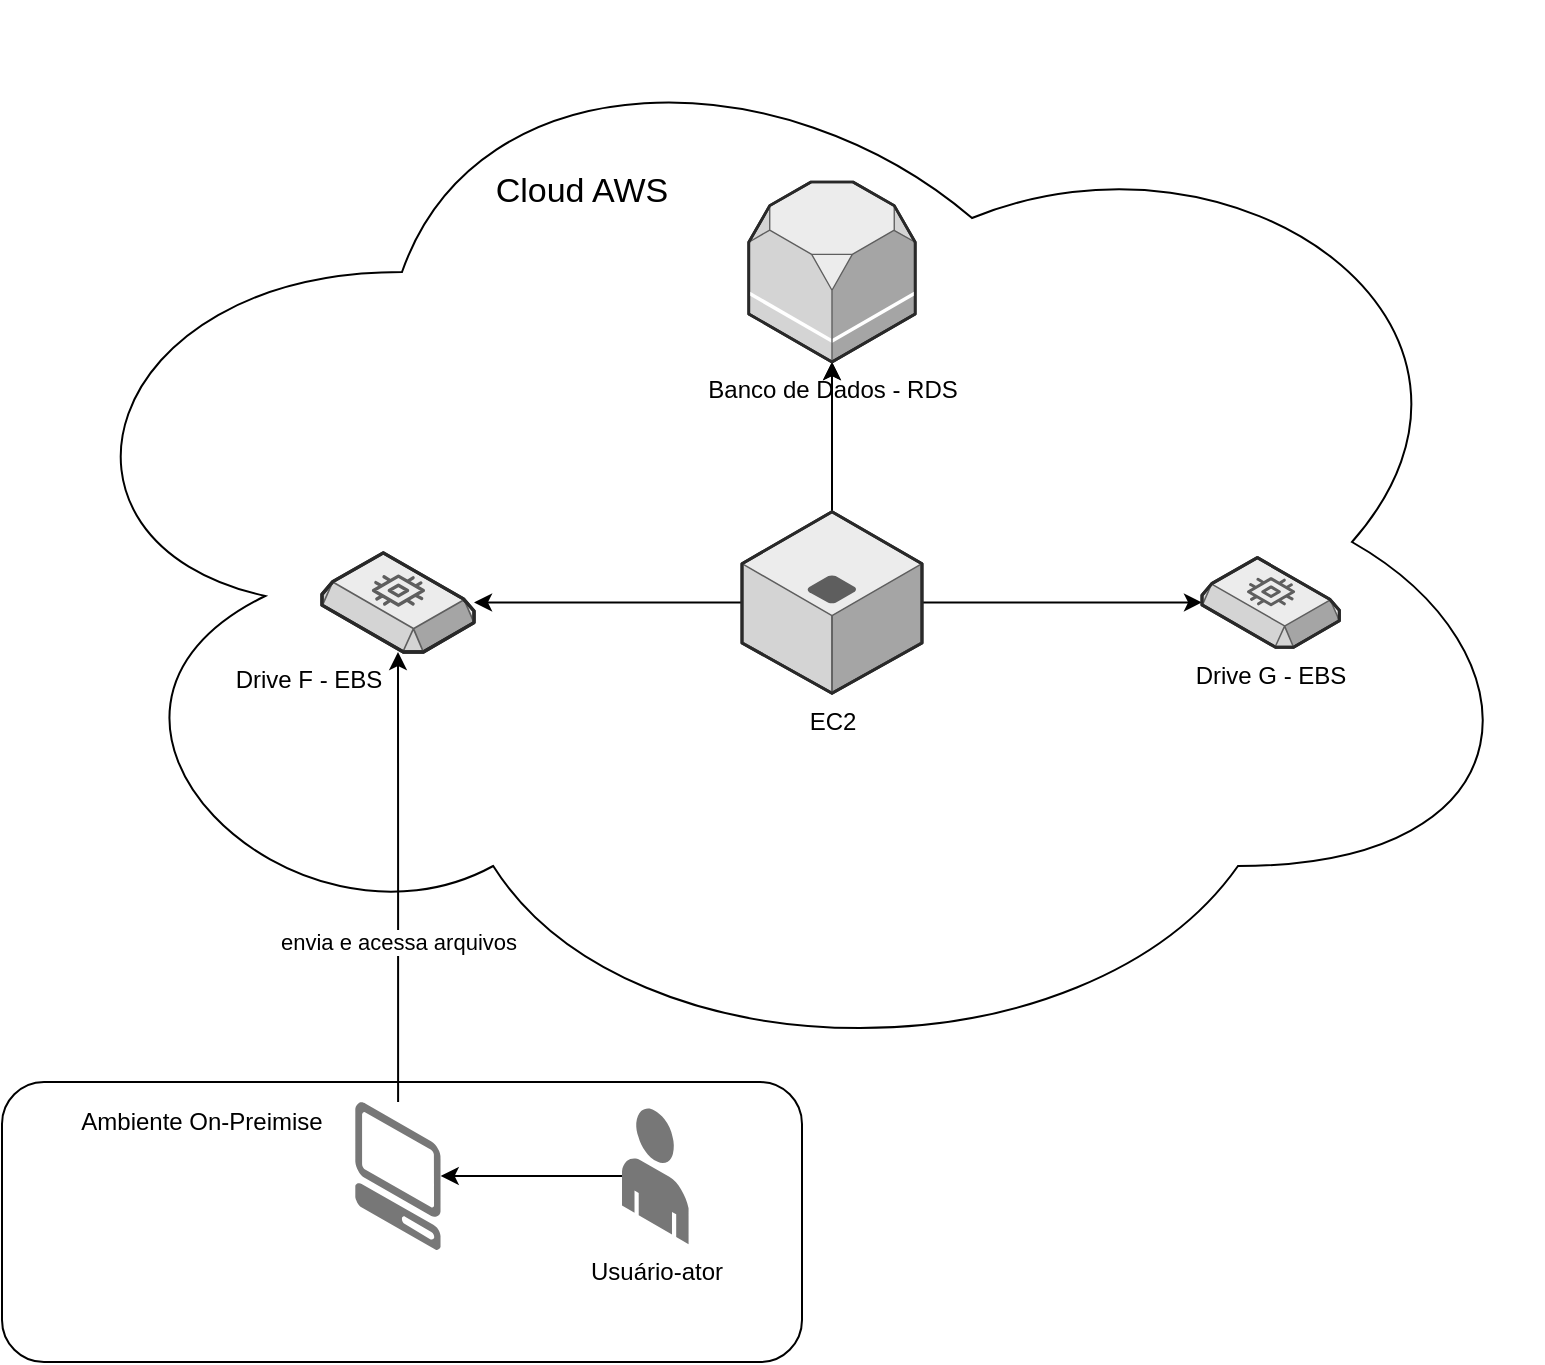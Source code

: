 <mxfile version="28.1.2">
  <diagram name="Página-1" id="9K8tcY0zk8vb9lE4tmHG">
    <mxGraphModel dx="1042" dy="1795" grid="1" gridSize="10" guides="1" tooltips="1" connect="1" arrows="1" fold="1" page="1" pageScale="1" pageWidth="827" pageHeight="1169" math="0" shadow="0">
      <root>
        <mxCell id="0" />
        <mxCell id="1" parent="0" />
        <mxCell id="BRAABwiKlhFYNNQZ1gER-17" value="Ambiente On-Preimise" style="rounded=1;whiteSpace=wrap;html=1;spacingRight=200;spacingBottom=100;" vertex="1" parent="1">
          <mxGeometry x="20" y="500" width="400" height="140" as="geometry" />
        </mxCell>
        <mxCell id="BRAABwiKlhFYNNQZ1gER-16" value="Cloud AWS" style="ellipse;shape=cloud;whiteSpace=wrap;html=1;spacingLeft=0;spacingRight=200;spacingBottom=350;fontSize=17;" vertex="1" parent="1">
          <mxGeometry x="30" y="-40" width="760" height="540" as="geometry" />
        </mxCell>
        <mxCell id="BRAABwiKlhFYNNQZ1gER-3" style="edgeStyle=orthogonalEdgeStyle;rounded=0;orthogonalLoop=1;jettySize=auto;html=1;" edge="1" parent="1" source="BRAABwiKlhFYNNQZ1gER-1" target="BRAABwiKlhFYNNQZ1gER-2">
          <mxGeometry relative="1" as="geometry">
            <mxPoint x="310" y="580" as="targetPoint" />
          </mxGeometry>
        </mxCell>
        <mxCell id="BRAABwiKlhFYNNQZ1gER-1" value="Usuário-ator" style="verticalLabelPosition=bottom;html=1;verticalAlign=top;strokeWidth=1;align=center;outlineConnect=0;dashed=0;outlineConnect=0;shape=mxgraph.aws3d.end_user;strokeColor=none;fillColor=#777777;aspect=fixed;" vertex="1" parent="1">
          <mxGeometry x="330" y="512.89" width="33.28" height="68.23" as="geometry" />
        </mxCell>
        <mxCell id="BRAABwiKlhFYNNQZ1gER-9" style="edgeStyle=orthogonalEdgeStyle;rounded=0;orthogonalLoop=1;jettySize=auto;html=1;" edge="1" parent="1" source="BRAABwiKlhFYNNQZ1gER-2" target="BRAABwiKlhFYNNQZ1gER-5">
          <mxGeometry relative="1" as="geometry" />
        </mxCell>
        <mxCell id="BRAABwiKlhFYNNQZ1gER-12" value="envia e acessa arquivos" style="edgeLabel;html=1;align=center;verticalAlign=middle;resizable=0;points=[];" vertex="1" connectable="0" parent="BRAABwiKlhFYNNQZ1gER-9">
          <mxGeometry x="-0.041" relative="1" as="geometry">
            <mxPoint y="28" as="offset" />
          </mxGeometry>
        </mxCell>
        <mxCell id="BRAABwiKlhFYNNQZ1gER-2" value="" style="verticalLabelPosition=bottom;html=1;verticalAlign=top;strokeWidth=1;align=center;outlineConnect=0;dashed=0;outlineConnect=0;shape=mxgraph.aws3d.client;aspect=fixed;strokeColor=none;fillColor=#777777;" vertex="1" parent="1">
          <mxGeometry x="196.66" y="510" width="42.69" height="74" as="geometry" />
        </mxCell>
        <mxCell id="BRAABwiKlhFYNNQZ1gER-8" style="edgeStyle=orthogonalEdgeStyle;rounded=0;orthogonalLoop=1;jettySize=auto;html=1;" edge="1" parent="1" source="BRAABwiKlhFYNNQZ1gER-4" target="BRAABwiKlhFYNNQZ1gER-6">
          <mxGeometry relative="1" as="geometry" />
        </mxCell>
        <mxCell id="BRAABwiKlhFYNNQZ1gER-19" style="edgeStyle=orthogonalEdgeStyle;rounded=0;orthogonalLoop=1;jettySize=auto;html=1;" edge="1" parent="1" source="BRAABwiKlhFYNNQZ1gER-4" target="BRAABwiKlhFYNNQZ1gER-5">
          <mxGeometry relative="1" as="geometry" />
        </mxCell>
        <mxCell id="BRAABwiKlhFYNNQZ1gER-20" style="edgeStyle=orthogonalEdgeStyle;rounded=0;orthogonalLoop=1;jettySize=auto;html=1;" edge="1" parent="1" source="BRAABwiKlhFYNNQZ1gER-4" target="BRAABwiKlhFYNNQZ1gER-10">
          <mxGeometry relative="1" as="geometry" />
        </mxCell>
        <mxCell id="BRAABwiKlhFYNNQZ1gER-21" value="" style="edgeStyle=orthogonalEdgeStyle;rounded=0;orthogonalLoop=1;jettySize=auto;html=1;" edge="1" parent="1" source="BRAABwiKlhFYNNQZ1gER-4" target="BRAABwiKlhFYNNQZ1gER-10">
          <mxGeometry relative="1" as="geometry" />
        </mxCell>
        <mxCell id="BRAABwiKlhFYNNQZ1gER-4" value="EC2" style="verticalLabelPosition=bottom;html=1;verticalAlign=top;strokeWidth=1;align=center;outlineConnect=0;dashed=0;outlineConnect=0;shape=mxgraph.aws3d.application_server;fillColor=#ECECEC;strokeColor=#5E5E5E;aspect=fixed;strokeColor2=#292929;" vertex="1" parent="1">
          <mxGeometry x="390" y="214.85" width="90" height="90.73" as="geometry" />
        </mxCell>
        <mxCell id="BRAABwiKlhFYNNQZ1gER-5" value="Drive F - EBS" style="verticalLabelPosition=bottom;html=1;verticalAlign=top;strokeWidth=1;align=center;outlineConnect=0;dashed=0;outlineConnect=0;shape=mxgraph.aws3d.ebs2;fillColor=#ECECEC;strokeColor=#5E5E5E;aspect=fixed;strokeColor2=#292929;spacingRight=90;" vertex="1" parent="1">
          <mxGeometry x="180" y="235.43" width="76.01" height="49.57" as="geometry" />
        </mxCell>
        <mxCell id="BRAABwiKlhFYNNQZ1gER-6" value="Drive G - EBS" style="verticalLabelPosition=bottom;html=1;verticalAlign=top;strokeWidth=1;align=center;outlineConnect=0;dashed=0;outlineConnect=0;shape=mxgraph.aws3d.ebs2;fillColor=#ECECEC;strokeColor=#5E5E5E;aspect=fixed;strokeColor2=#292929;" vertex="1" parent="1">
          <mxGeometry x="620" y="237.83" width="68.67" height="44.78" as="geometry" />
        </mxCell>
        <mxCell id="BRAABwiKlhFYNNQZ1gER-10" value="Banco de Dados - RDS" style="verticalLabelPosition=bottom;html=1;verticalAlign=top;strokeWidth=1;align=center;outlineConnect=0;dashed=0;outlineConnect=0;shape=mxgraph.aws3d.rds;fillColor=#ECECEC;strokeColor=#5E5E5E;aspect=fixed;strokeColor2=#292929;strokeColor3=#ffffff;" vertex="1" parent="1">
          <mxGeometry x="393.38" y="50" width="83.23" height="90" as="geometry" />
        </mxCell>
      </root>
    </mxGraphModel>
  </diagram>
</mxfile>
